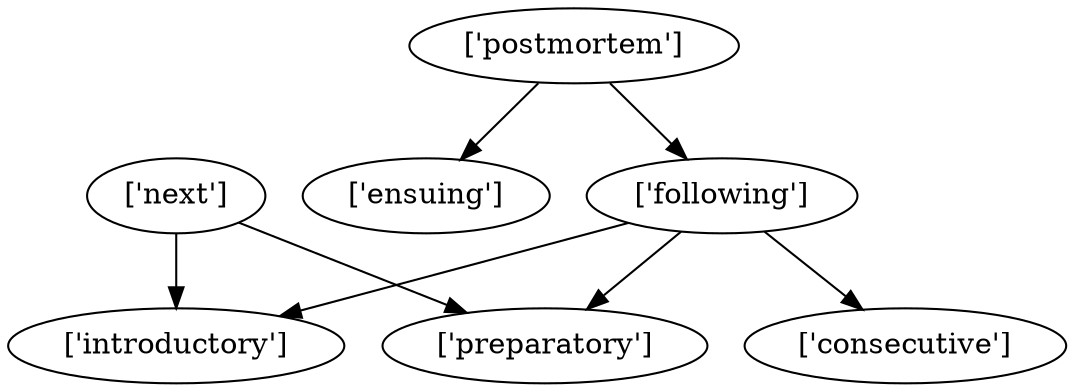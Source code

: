 strict digraph  {
	"['postmortem']" -> "['following']";
	"['postmortem']" -> "['ensuing']";
	"['following']" -> "['preparatory']";
	"['following']" -> "['consecutive']";
	"['following']" -> "['introductory']";
	"['next']" -> "['preparatory']";
	"['next']" -> "['introductory']";
}

